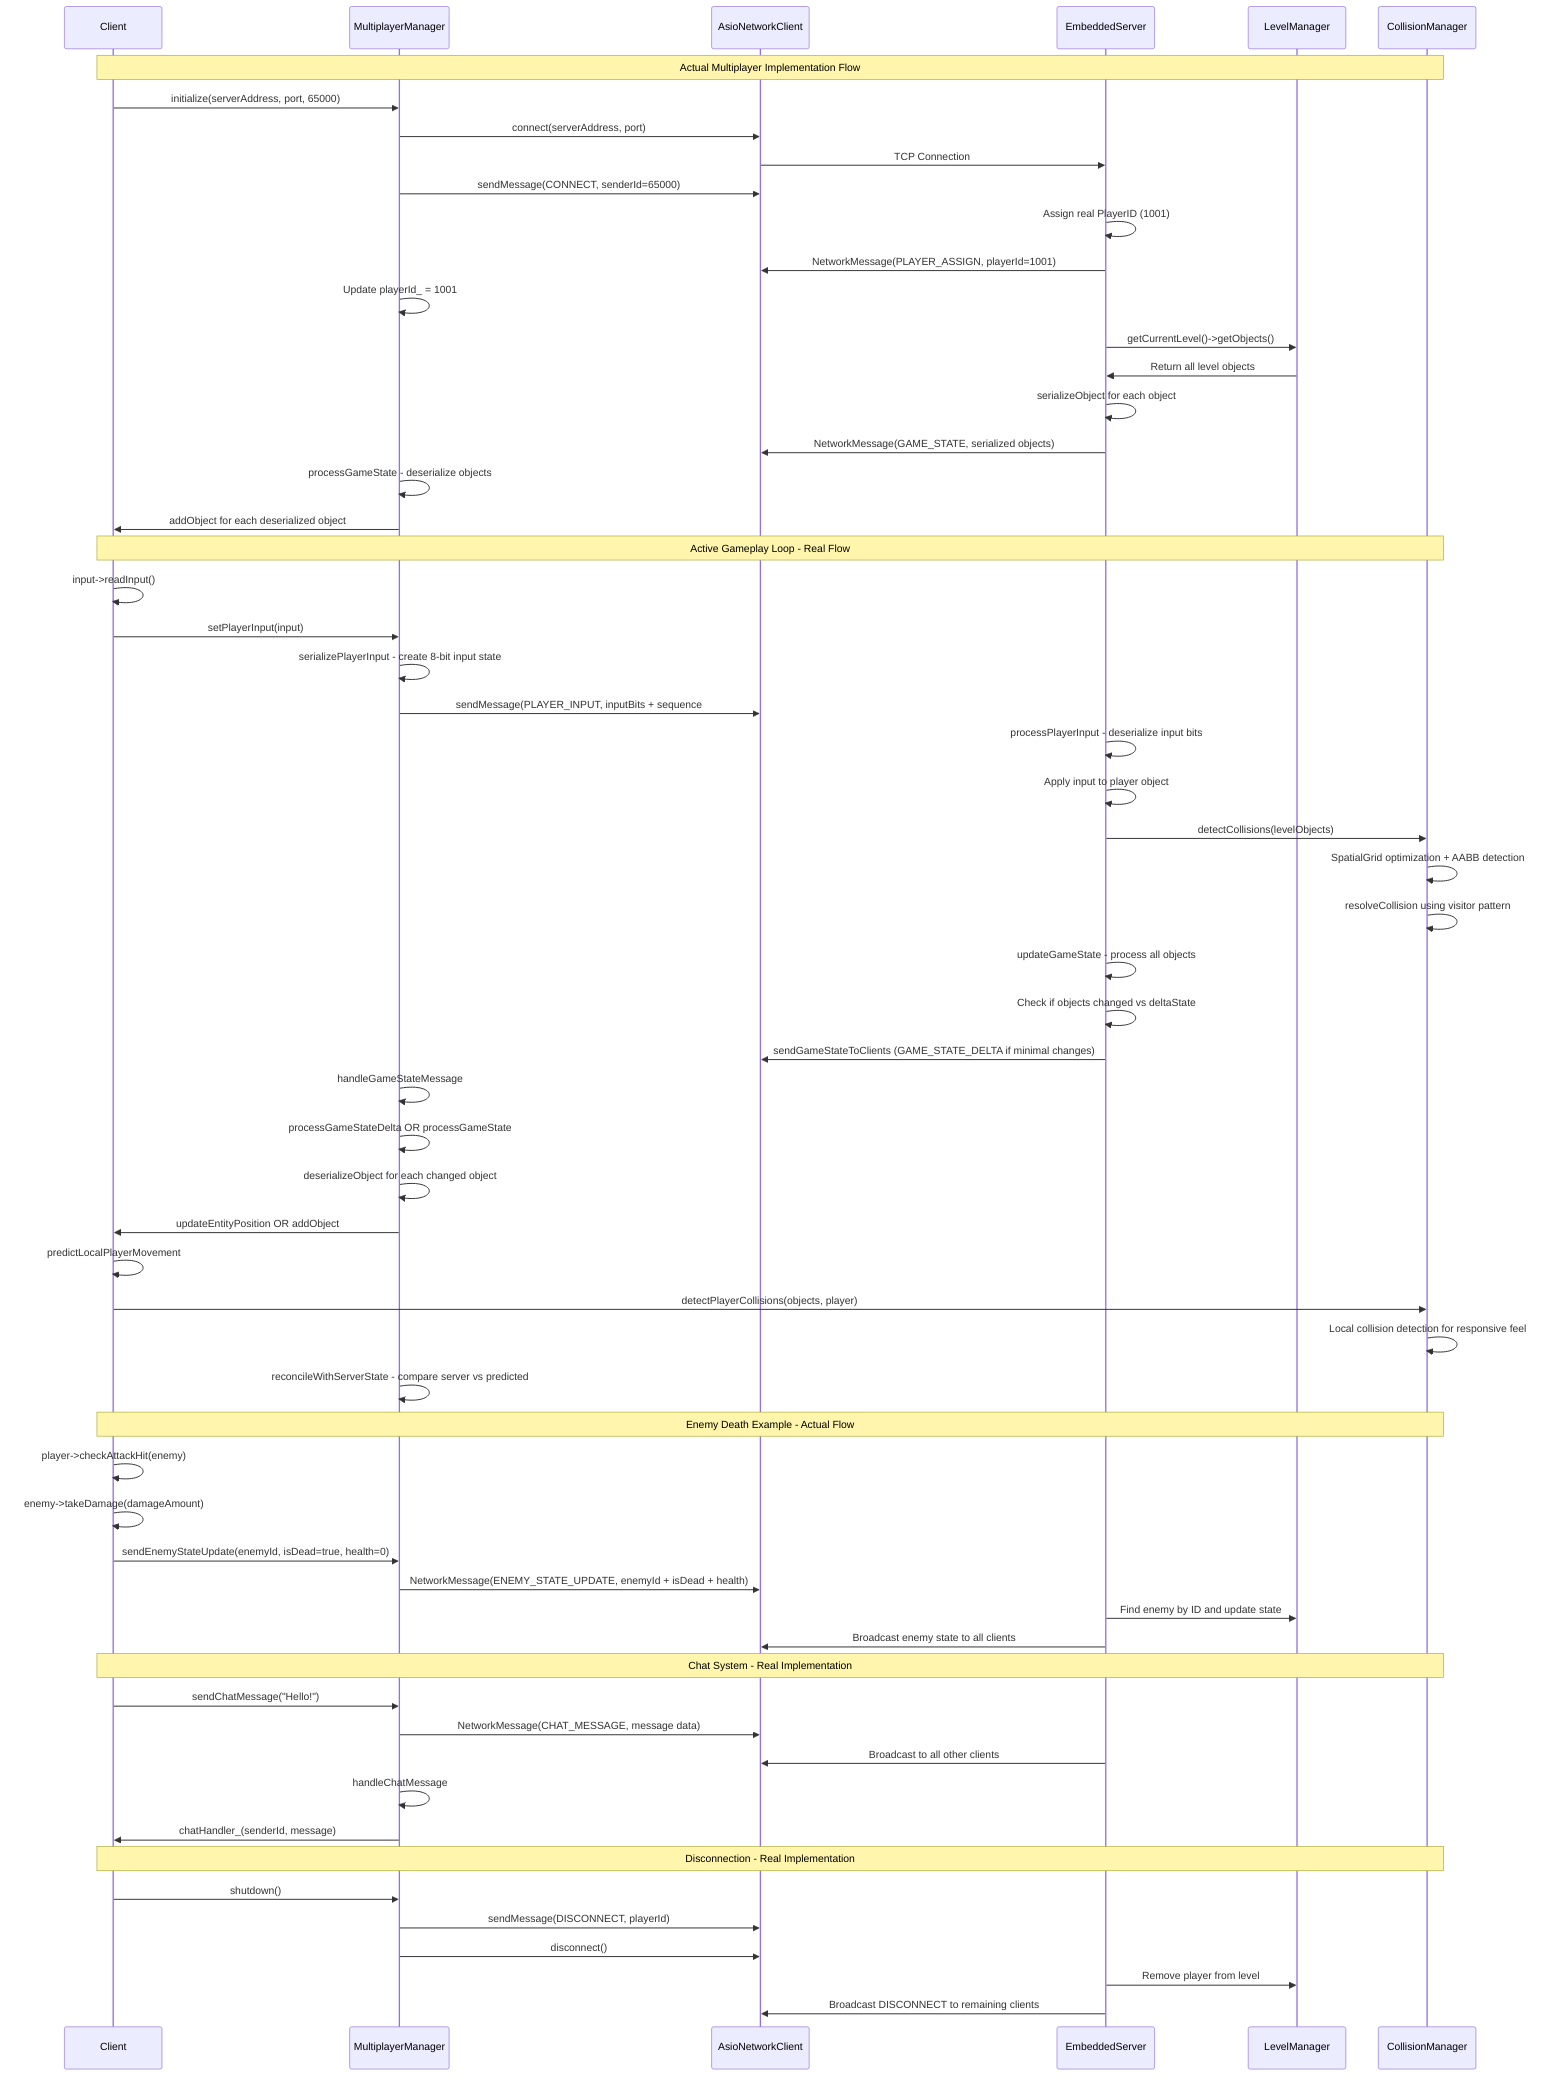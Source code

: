 sequenceDiagram
    participant C as Client
    participant MM as MultiplayerManager
    participant AN as AsioNetworkClient
    participant ES as EmbeddedServer
    participant LM as LevelManager
    participant CM as CollisionManager

    Note over C,CM: Actual Multiplayer Implementation Flow

    %% Connection Phase - Real Implementation
    C->>MM: initialize(serverAddress, port, 65000)
    MM->>AN: connect(serverAddress, port)
    AN->>ES: TCP Connection
    MM->>AN: sendMessage(CONNECT, senderId=65000)
    ES->>ES: Assign real PlayerID (1001)
    ES->>AN: NetworkMessage(PLAYER_ASSIGN, playerId=1001)
    MM->>MM: Update playerId_ = 1001

    %% Game State Initialization  
    ES->>LM: getCurrentLevel()->getObjects()
    LM->>ES: Return all level objects
    ES->>ES: serializeObject for each object
    ES->>AN: NetworkMessage(GAME_STATE, serialized objects)
    MM->>MM: processGameState - deserialize objects
    MM->>C: addObject for each deserialized object

    Note over C,CM: Active Gameplay Loop - Real Flow

    %% Input Processing - Actual Implementation
    C->>C: input->readInput()
    C->>MM: setPlayerInput(input)
    MM->>MM: serializePlayerInput - create 8-bit input state
    MM->>AN: sendMessage(PLAYER_INPUT, inputBits + sequence#)
    
    %% Server Processing - Real Implementation
    ES->>ES: processPlayerInput - deserialize input bits
    ES->>ES: Apply input to player object
    ES->>CM: detectCollisions(levelObjects)
    CM->>CM: SpatialGrid optimization + AABB detection
    CM->>CM: resolveCollision using visitor pattern
    
    %% Game State Updates - Actual Implementation
    ES->>ES: updateGameState - process all objects
    ES->>ES: Check if objects changed vs deltaState
    ES->>AN: sendGameStateToClients (GAME_STATE_DELTA if minimal changes)
    
    %% Client State Processing
    MM->>MM: handleGameStateMessage
    MM->>MM: processGameStateDelta OR processGameState
    MM->>MM: deserializeObject for each changed object
    MM->>C: updateEntityPosition OR addObject

    %% Client Prediction - Real Implementation  
    C->>C: predictLocalPlayerMovement
    C->>CM: detectPlayerCollisions(objects, player)
    CM->>CM: Local collision detection for responsive feel
    MM->>MM: reconcileWithServerState - compare server vs predicted

    Note over C,CM: Enemy Death Example - Actual Flow

    %% Enemy Interaction - Real Implementation
    C->>C: player->checkAttackHit(enemy)
    C->>C: enemy->takeDamage(damageAmount)
    C->>MM: sendEnemyStateUpdate(enemyId, isDead=true, health=0)
    MM->>AN: NetworkMessage(ENEMY_STATE_UPDATE, enemyId + isDead + health)
    ES->>LM: Find enemy by ID and update state
    ES->>AN: Broadcast enemy state to all clients

    Note over C,CM: Chat System - Real Implementation

    %% Chat - Actual Implementation
    C->>MM: sendChatMessage("Hello!")
    MM->>AN: NetworkMessage(CHAT_MESSAGE, message data)
    ES->>AN: Broadcast to all other clients
    MM->>MM: handleChatMessage
    MM->>C: chatHandler_(senderId, message)

    Note over C,CM: Disconnection - Real Implementation

    %% Disconnection - Actual Implementation
    C->>MM: shutdown()
    MM->>AN: sendMessage(DISCONNECT, playerId)
    MM->>AN: disconnect()
    ES->>LM: Remove player from level
    ES->>AN: Broadcast DISCONNECT to remaining clients